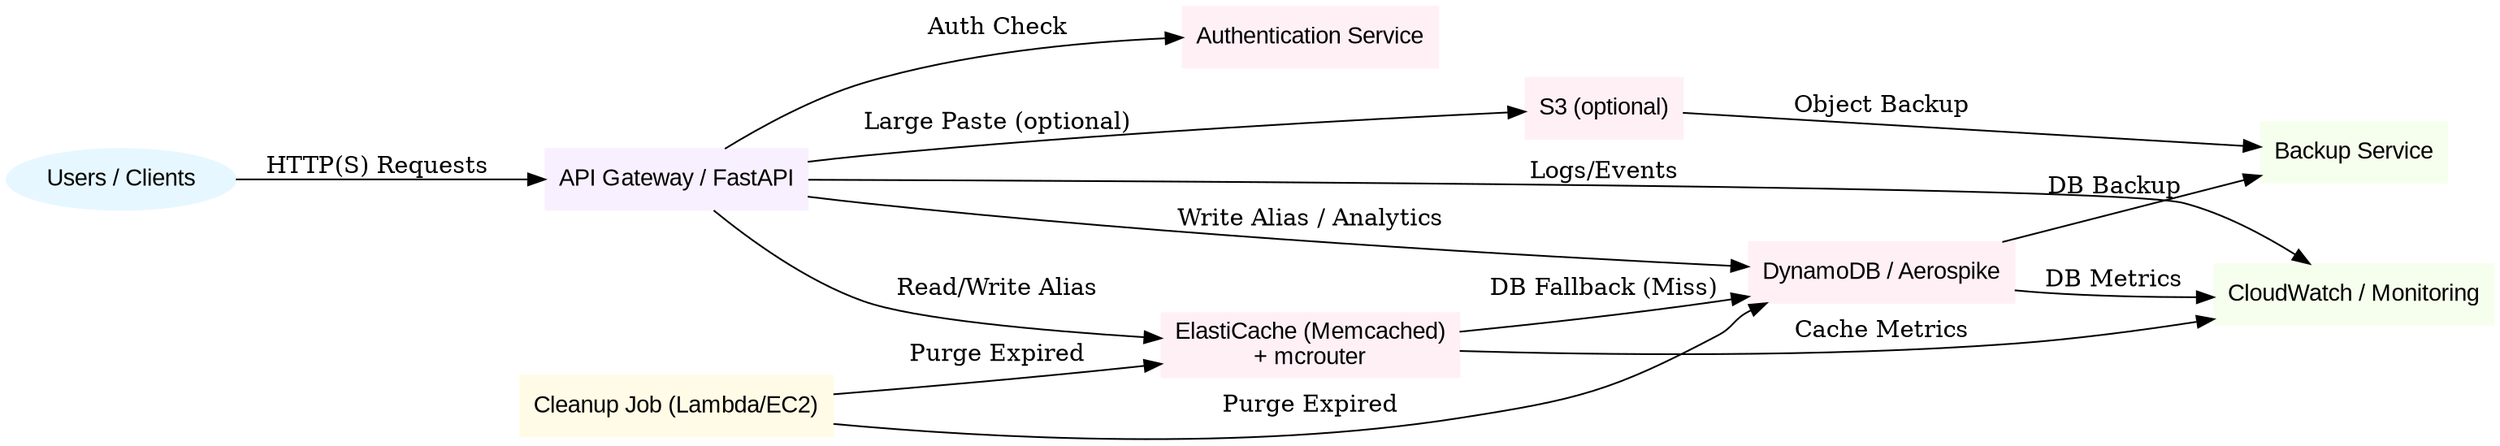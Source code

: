 // TinyURL System Architecture (AWS)
digraph TinyURLArchitecture {
    rankdir=LR;
    node [shape=box, style=filled, color="#f0f5ff", fontname="Arial"];

    Users [label="Users / Clients", shape=ellipse, color="#e6f7ff"];
    API [label="API Gateway / FastAPI", color="#f9f0ff"];
    Auth [label="Authentication Service", color="#fff0f6"];
    Cache [label="ElastiCache (Memcached)\n+ mcrouter", color="#fff0f6"];
    DB [label="DynamoDB / Aerospike", color="#fff0f6"];
    S3 [label="S3 (optional)", color="#fff0f6"];
    Monitor [label="CloudWatch / Monitoring", color="#f6ffed"];
    Backup [label="Backup Service", color="#f6ffed"];
    Cleanup [label="Cleanup Job (Lambda/EC2)", color="#fffbe6"];

    Users -> API [label="HTTP(S) Requests"];
    API -> Auth [label="Auth Check"];
    API -> Cache [label="Read/Write Alias"];
    Cache -> DB [label="DB Fallback (Miss)"];
    API -> DB [label="Write Alias / Analytics"];
    API -> S3 [label="Large Paste (optional)"];
    API -> Monitor [label="Logs/Events"];
    DB -> Monitor [label="DB Metrics"];
    Cache -> Monitor [label="Cache Metrics"];
    DB -> Backup [label="DB Backup"];
    S3 -> Backup [label="Object Backup"];
    Cleanup -> DB [label="Purge Expired"];
    Cleanup -> Cache [label="Purge Expired"];
} 